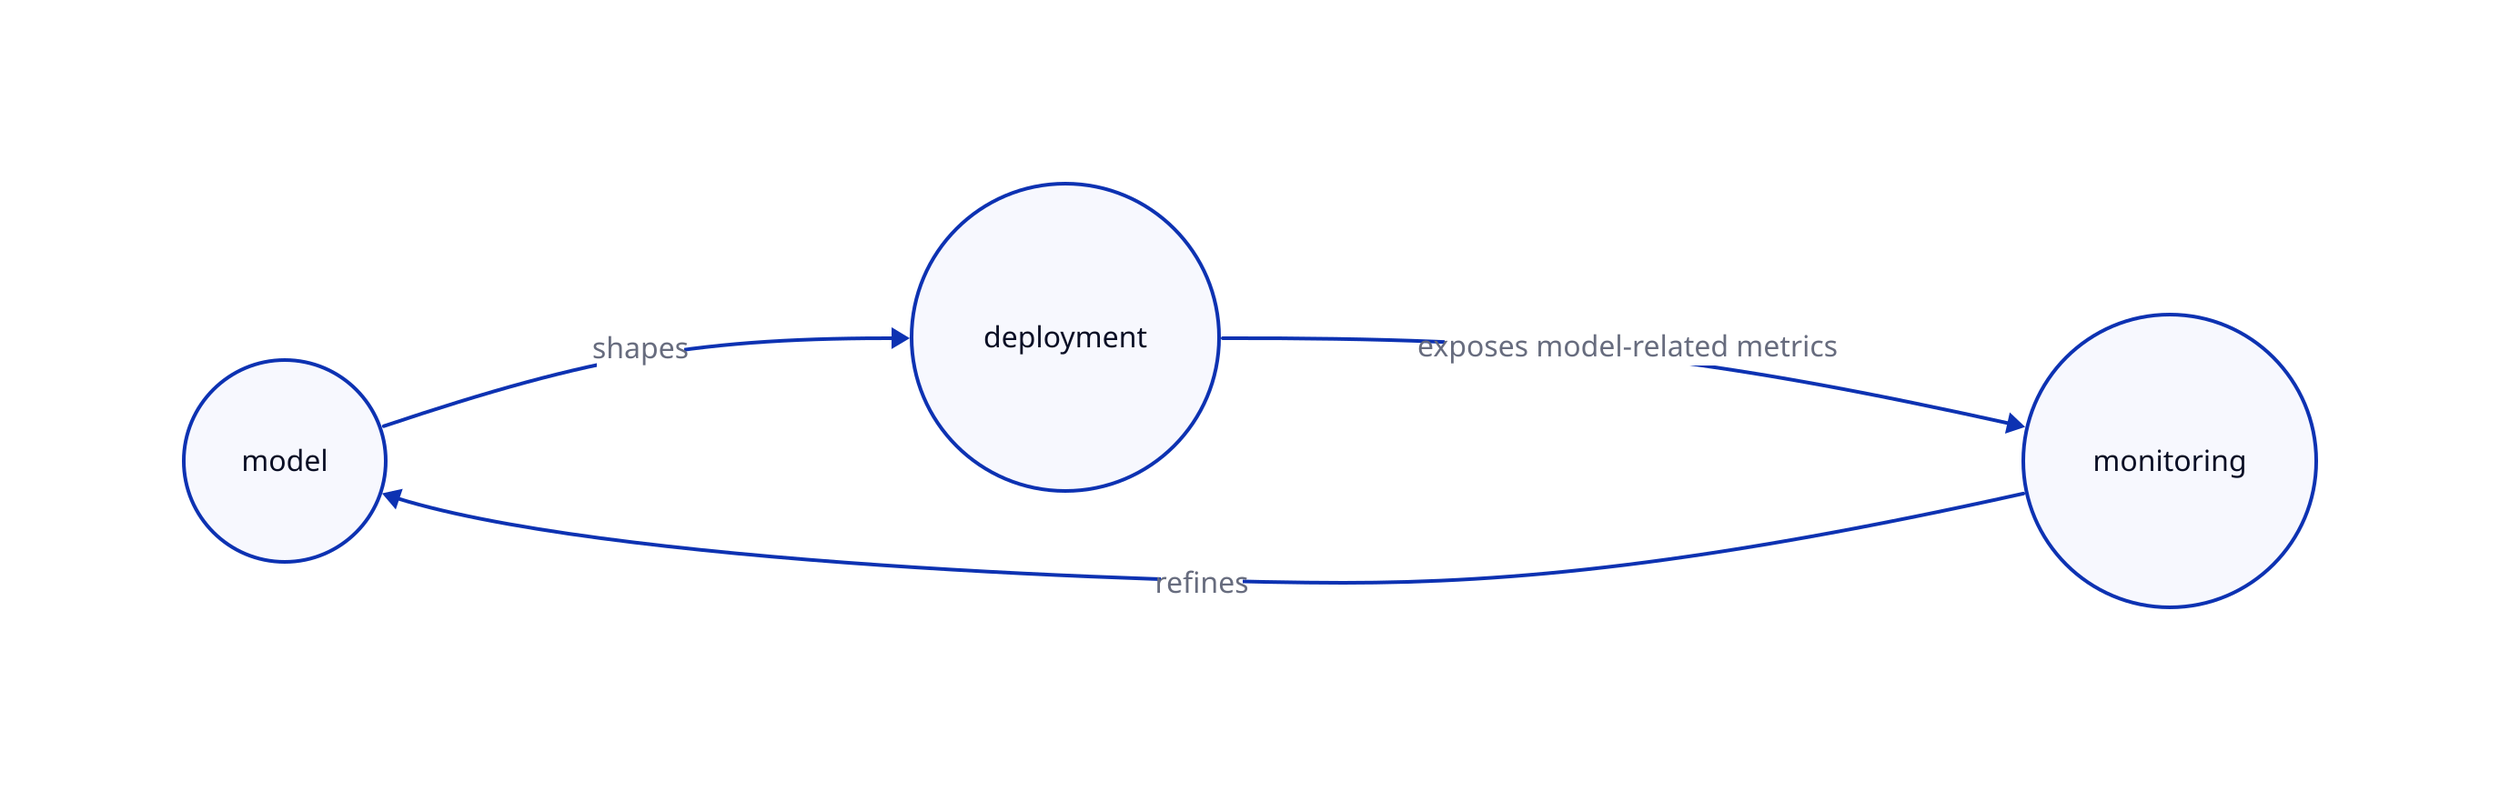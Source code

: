 direction: right

model.shape: circle
deployment.shape: circle
monitoring.shape: circle

model -> deployment: shapes
deployment -> monitoring: exposes model-related metrics
monitoring -> model: refines
